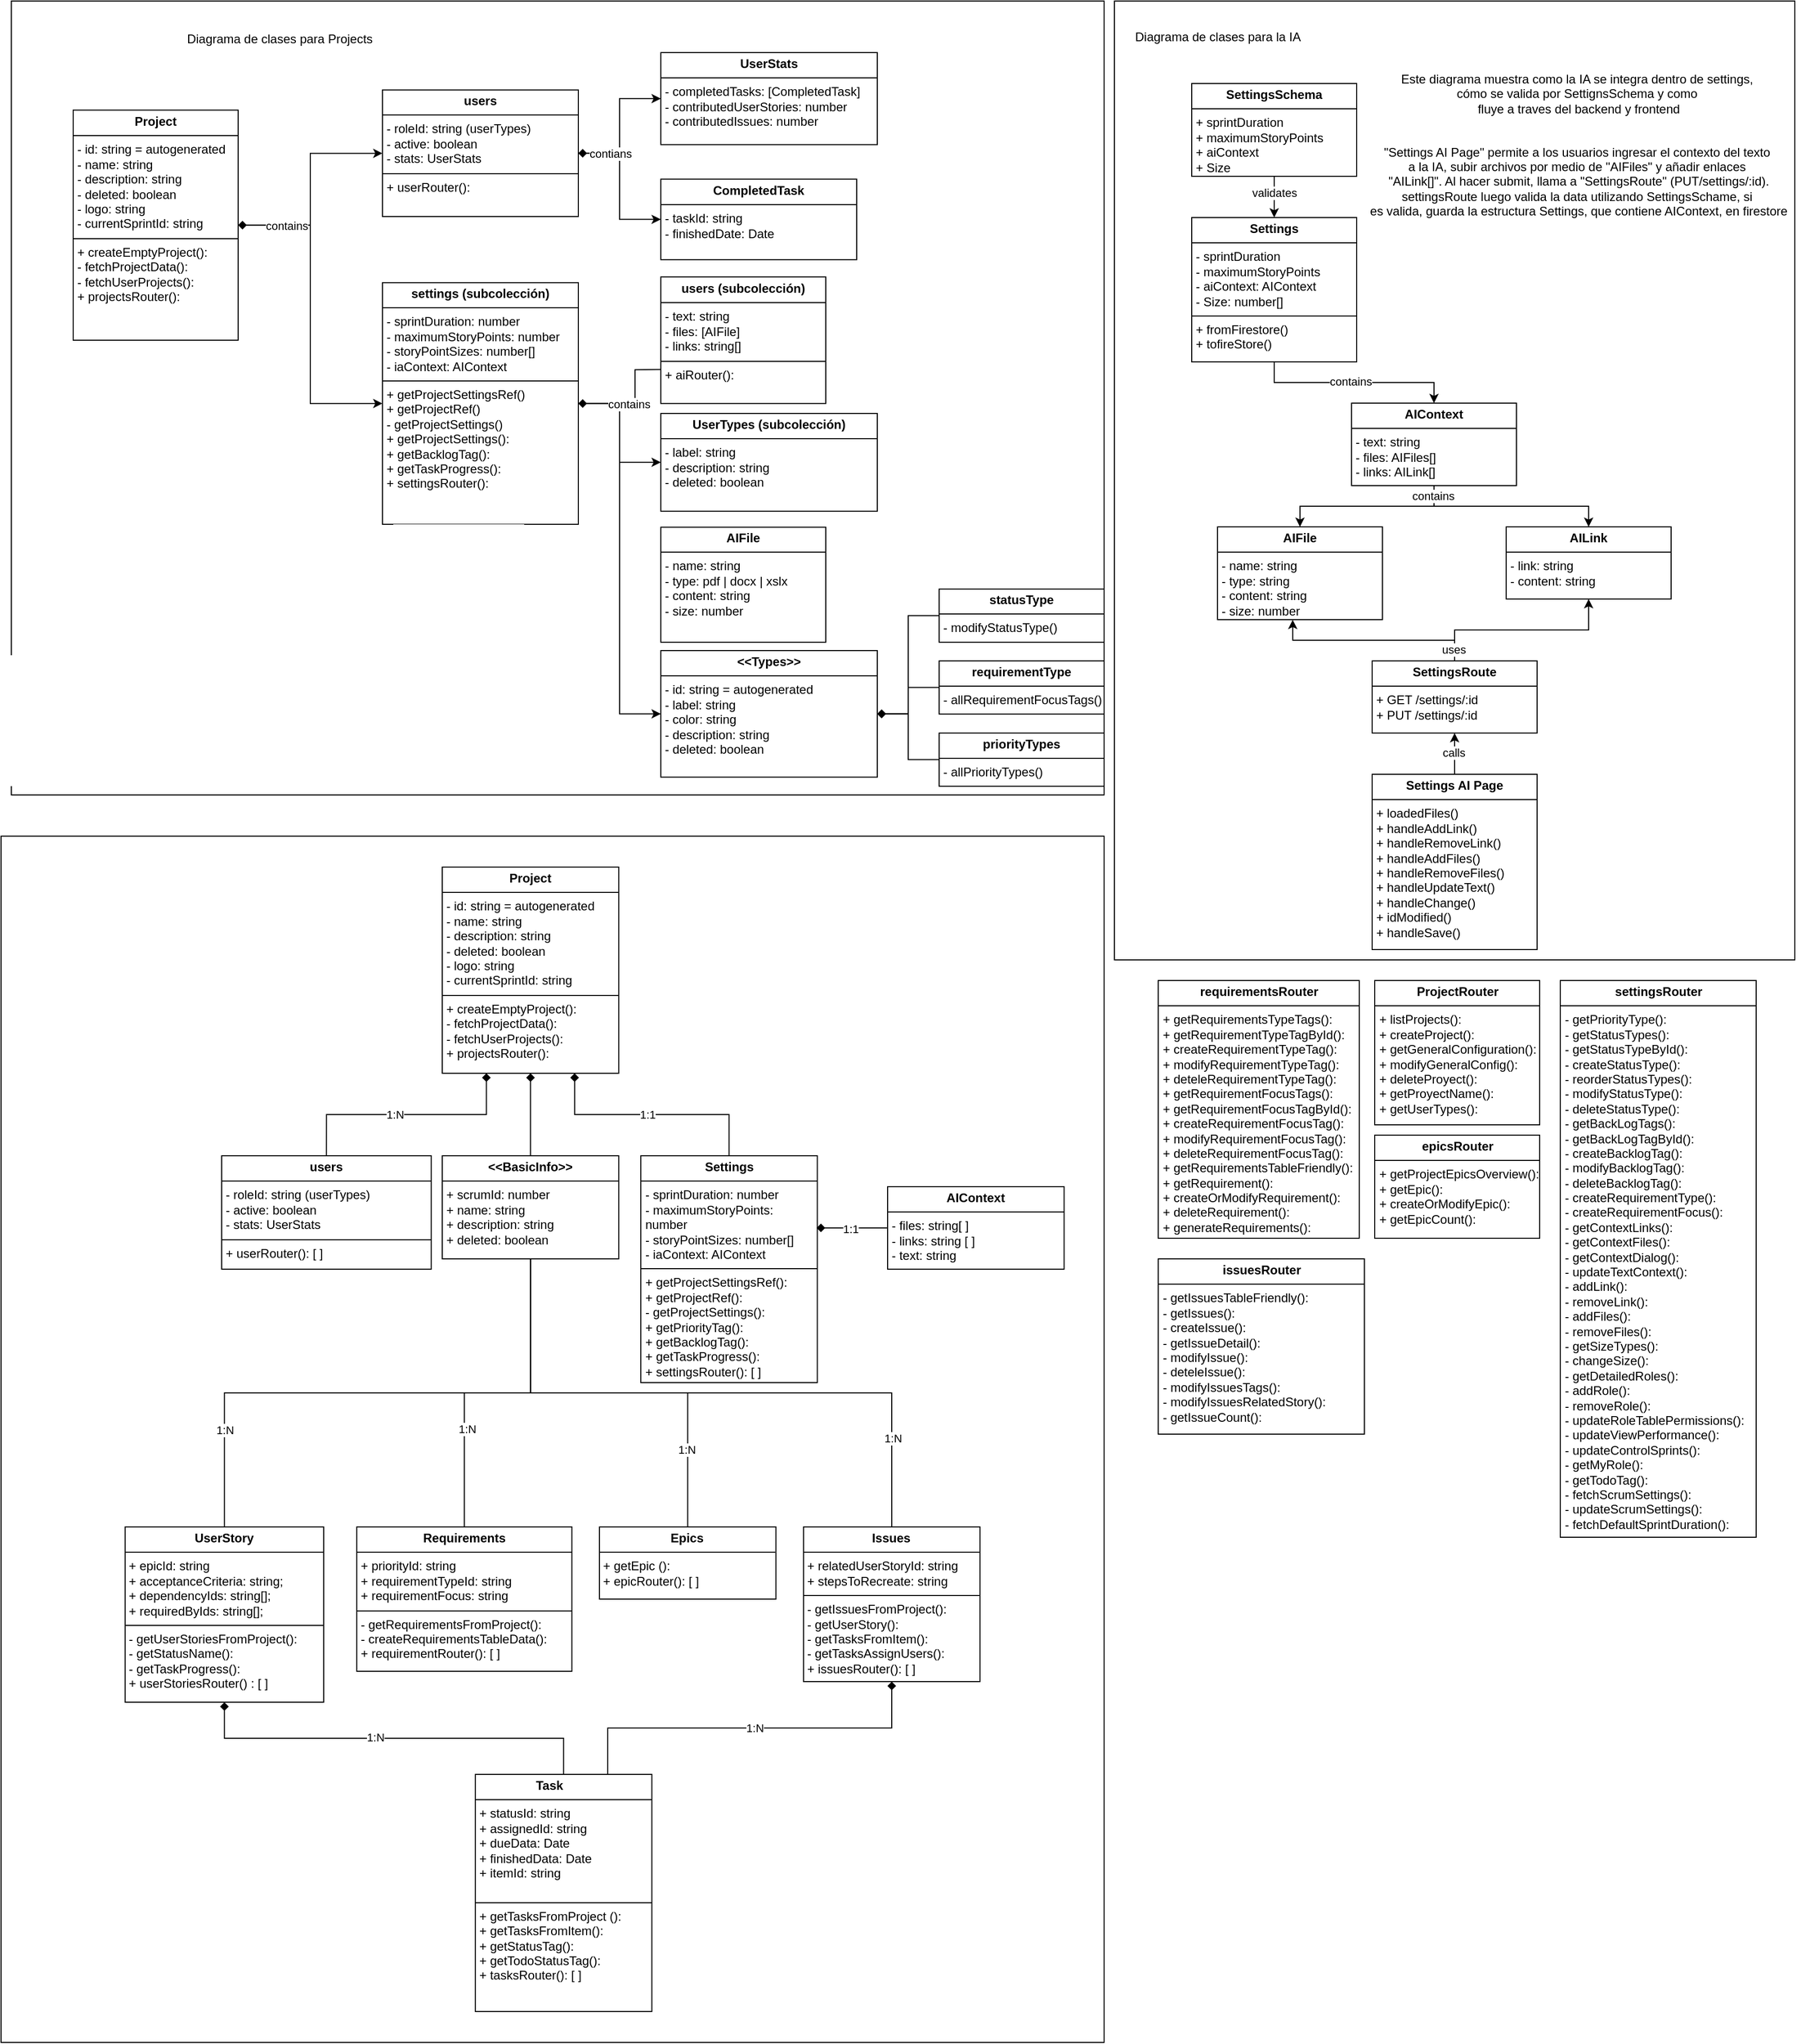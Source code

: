 <mxfile version="26.2.14">
  <diagram name="Page-1" id="Xe3lrrHLXe1b8iIbgGw8">
    <mxGraphModel dx="1842" dy="579" grid="1" gridSize="10" guides="1" tooltips="1" connect="1" arrows="1" fold="1" page="1" pageScale="1" pageWidth="850" pageHeight="1100" math="0" shadow="0">
      <root>
        <mxCell id="0" />
        <mxCell id="1" parent="0" />
        <mxCell id="uOz187T3SI_Fnh960fZi-27" value="" style="group" parent="1" vertex="1" connectable="0">
          <mxGeometry x="1010" y="10" width="665" height="930" as="geometry" />
        </mxCell>
        <mxCell id="uOz187T3SI_Fnh960fZi-2" value="" style="rounded=0;whiteSpace=wrap;html=1;" parent="uOz187T3SI_Fnh960fZi-27" vertex="1">
          <mxGeometry width="660" height="930" as="geometry" />
        </mxCell>
        <mxCell id="uOz187T3SI_Fnh960fZi-14" style="edgeStyle=orthogonalEdgeStyle;rounded=0;orthogonalLoop=1;jettySize=auto;html=1;exitX=0.5;exitY=1;exitDx=0;exitDy=0;entryX=0.5;entryY=0;entryDx=0;entryDy=0;" parent="uOz187T3SI_Fnh960fZi-27" source="AaL6rEEHEqPirCB5dJZg-2" target="uOz187T3SI_Fnh960fZi-4" edge="1">
          <mxGeometry relative="1" as="geometry" />
        </mxCell>
        <mxCell id="uOz187T3SI_Fnh960fZi-26" value="validates" style="edgeLabel;html=1;align=center;verticalAlign=middle;resizable=0;points=[];" parent="uOz187T3SI_Fnh960fZi-14" vertex="1" connectable="0">
          <mxGeometry x="-0.223" relative="1" as="geometry">
            <mxPoint as="offset" />
          </mxGeometry>
        </mxCell>
        <mxCell id="AaL6rEEHEqPirCB5dJZg-2" value="&lt;p style=&quot;margin:0px;margin-top:4px;text-align:center;&quot;&gt;&lt;b&gt;SettingsSchema&lt;/b&gt;&lt;/p&gt;&lt;hr size=&quot;1&quot; style=&quot;border-style:solid;&quot;&gt;&lt;p style=&quot;margin:0px;margin-left:4px;&quot;&gt;+ sprintDuration&lt;/p&gt;&lt;p style=&quot;margin:0px;margin-left:4px;&quot;&gt;+ maximumStoryPoints&lt;/p&gt;&lt;p style=&quot;margin:0px;margin-left:4px;&quot;&gt;+ aiContext&lt;/p&gt;&lt;p style=&quot;margin:0px;margin-left:4px;&quot;&gt;+ Size&lt;/p&gt;&lt;p style=&quot;margin:0px;margin-left:4px;&quot;&gt;&lt;br&gt;&lt;/p&gt;" style="verticalAlign=top;align=left;overflow=fill;html=1;whiteSpace=wrap;" parent="uOz187T3SI_Fnh960fZi-27" vertex="1">
          <mxGeometry x="75" y="80" width="160" height="90" as="geometry" />
        </mxCell>
        <mxCell id="uOz187T3SI_Fnh960fZi-15" style="edgeStyle=orthogonalEdgeStyle;rounded=0;orthogonalLoop=1;jettySize=auto;html=1;exitX=0.5;exitY=1;exitDx=0;exitDy=0;entryX=0.5;entryY=0;entryDx=0;entryDy=0;" parent="uOz187T3SI_Fnh960fZi-27" source="uOz187T3SI_Fnh960fZi-4" target="uOz187T3SI_Fnh960fZi-5" edge="1">
          <mxGeometry relative="1" as="geometry" />
        </mxCell>
        <mxCell id="uOz187T3SI_Fnh960fZi-25" value="contains" style="edgeLabel;html=1;align=center;verticalAlign=middle;resizable=0;points=[];" parent="uOz187T3SI_Fnh960fZi-15" vertex="1" connectable="0">
          <mxGeometry x="-0.042" y="1" relative="1" as="geometry">
            <mxPoint as="offset" />
          </mxGeometry>
        </mxCell>
        <mxCell id="uOz187T3SI_Fnh960fZi-4" value="&lt;p style=&quot;margin:0px;margin-top:4px;text-align:center;&quot;&gt;&lt;b&gt;Settings&lt;/b&gt;&lt;/p&gt;&lt;hr size=&quot;1&quot; style=&quot;border-style:solid;&quot;&gt;&lt;p style=&quot;margin:0px;margin-left:4px;&quot;&gt;&lt;span style=&quot;background-color: transparent; color: light-dark(rgb(0, 0, 0), rgb(255, 255, 255));&quot;&gt;- sprintDuration&lt;/span&gt;&lt;/p&gt;&lt;p style=&quot;margin:0px;margin-left:4px;&quot;&gt;&lt;span style=&quot;background-color: transparent; color: light-dark(rgb(0, 0, 0), rgb(255, 255, 255));&quot;&gt;- maximumStoryPoints&lt;/span&gt;&lt;/p&gt;&lt;p style=&quot;margin:0px;margin-left:4px;&quot;&gt;&lt;span style=&quot;background-color: transparent; color: light-dark(rgb(0, 0, 0), rgb(255, 255, 255));&quot;&gt;- aiContext: AIContext&lt;/span&gt;&lt;/p&gt;&lt;p style=&quot;margin:0px;margin-left:4px;&quot;&gt;&lt;span style=&quot;background-color: transparent; color: light-dark(rgb(0, 0, 0), rgb(255, 255, 255));&quot;&gt;- Size: number[]&lt;/span&gt;&lt;/p&gt;&lt;hr size=&quot;1&quot; style=&quot;border-style:solid;&quot;&gt;&lt;p style=&quot;margin:0px;margin-left:4px;&quot;&gt;+ fromFirestore()&lt;/p&gt;&lt;p style=&quot;margin:0px;margin-left:4px;&quot;&gt;+ tofireStore()&lt;/p&gt;" style="verticalAlign=top;align=left;overflow=fill;html=1;whiteSpace=wrap;" parent="uOz187T3SI_Fnh960fZi-27" vertex="1">
          <mxGeometry x="75" y="210" width="160" height="140" as="geometry" />
        </mxCell>
        <mxCell id="uOz187T3SI_Fnh960fZi-16" style="edgeStyle=orthogonalEdgeStyle;rounded=0;orthogonalLoop=1;jettySize=auto;html=1;exitX=0.5;exitY=1;exitDx=0;exitDy=0;entryX=0.5;entryY=0;entryDx=0;entryDy=0;" parent="uOz187T3SI_Fnh960fZi-27" source="uOz187T3SI_Fnh960fZi-5" target="uOz187T3SI_Fnh960fZi-6" edge="1">
          <mxGeometry relative="1" as="geometry" />
        </mxCell>
        <mxCell id="uOz187T3SI_Fnh960fZi-17" style="edgeStyle=orthogonalEdgeStyle;rounded=0;orthogonalLoop=1;jettySize=auto;html=1;exitX=0.5;exitY=1;exitDx=0;exitDy=0;entryX=0.5;entryY=0;entryDx=0;entryDy=0;" parent="uOz187T3SI_Fnh960fZi-27" source="uOz187T3SI_Fnh960fZi-5" target="uOz187T3SI_Fnh960fZi-7" edge="1">
          <mxGeometry relative="1" as="geometry" />
        </mxCell>
        <mxCell id="uOz187T3SI_Fnh960fZi-24" value="contains" style="edgeLabel;html=1;align=center;verticalAlign=middle;resizable=0;points=[];" parent="uOz187T3SI_Fnh960fZi-17" vertex="1" connectable="0">
          <mxGeometry x="-0.894" y="-1" relative="1" as="geometry">
            <mxPoint as="offset" />
          </mxGeometry>
        </mxCell>
        <mxCell id="uOz187T3SI_Fnh960fZi-5" value="&lt;p style=&quot;margin:0px;margin-top:4px;text-align:center;&quot;&gt;&lt;b&gt;AIContext&lt;/b&gt;&lt;/p&gt;&lt;hr size=&quot;1&quot; style=&quot;border-style:solid;&quot;&gt;&lt;p style=&quot;margin:0px;margin-left:4px;&quot;&gt;- text: string&lt;/p&gt;&lt;p style=&quot;margin:0px;margin-left:4px;&quot;&gt;- files: AIFiles[]&lt;/p&gt;&lt;p style=&quot;margin:0px;margin-left:4px;&quot;&gt;- links: AILink[]&lt;/p&gt;" style="verticalAlign=top;align=left;overflow=fill;html=1;whiteSpace=wrap;" parent="uOz187T3SI_Fnh960fZi-27" vertex="1">
          <mxGeometry x="230" y="390" width="160" height="80" as="geometry" />
        </mxCell>
        <mxCell id="uOz187T3SI_Fnh960fZi-6" value="&lt;p style=&quot;margin:0px;margin-top:4px;text-align:center;&quot;&gt;&lt;b&gt;AIFile&lt;/b&gt;&lt;/p&gt;&lt;hr size=&quot;1&quot; style=&quot;border-style:solid;&quot;&gt;&lt;p style=&quot;margin:0px;margin-left:4px;&quot;&gt;- name: string&lt;/p&gt;&lt;p style=&quot;margin:0px;margin-left:4px;&quot;&gt;- type: string&lt;/p&gt;&lt;p style=&quot;margin:0px;margin-left:4px;&quot;&gt;- content: string&lt;/p&gt;&lt;p style=&quot;margin:0px;margin-left:4px;&quot;&gt;- size: number&lt;/p&gt;" style="verticalAlign=top;align=left;overflow=fill;html=1;whiteSpace=wrap;" parent="uOz187T3SI_Fnh960fZi-27" vertex="1">
          <mxGeometry x="100" y="510" width="160" height="90" as="geometry" />
        </mxCell>
        <mxCell id="uOz187T3SI_Fnh960fZi-7" value="&lt;p style=&quot;margin:0px;margin-top:4px;text-align:center;&quot;&gt;&lt;b&gt;AILink&lt;/b&gt;&lt;/p&gt;&lt;hr size=&quot;1&quot; style=&quot;border-style:solid;&quot;&gt;&lt;p style=&quot;margin:0px;margin-left:4px;&quot;&gt;- link: string&lt;br&gt;&lt;/p&gt;&lt;p style=&quot;margin:0px;margin-left:4px;&quot;&gt;- content: string&lt;/p&gt;" style="verticalAlign=top;align=left;overflow=fill;html=1;whiteSpace=wrap;" parent="uOz187T3SI_Fnh960fZi-27" vertex="1">
          <mxGeometry x="380" y="510" width="160" height="70" as="geometry" />
        </mxCell>
        <mxCell id="uOz187T3SI_Fnh960fZi-19" style="edgeStyle=orthogonalEdgeStyle;rounded=0;orthogonalLoop=1;jettySize=auto;html=1;exitX=0.5;exitY=0;exitDx=0;exitDy=0;entryX=0.5;entryY=1;entryDx=0;entryDy=0;" parent="uOz187T3SI_Fnh960fZi-27" source="uOz187T3SI_Fnh960fZi-8" target="uOz187T3SI_Fnh960fZi-7" edge="1">
          <mxGeometry relative="1" as="geometry" />
        </mxCell>
        <mxCell id="uOz187T3SI_Fnh960fZi-8" value="&lt;p style=&quot;margin:0px;margin-top:4px;text-align:center;&quot;&gt;&lt;b&gt;SettingsRoute&lt;/b&gt;&lt;/p&gt;&lt;hr size=&quot;1&quot; style=&quot;border-style:solid;&quot;&gt;&lt;p style=&quot;margin:0px;margin-left:4px;&quot;&gt;+ GET /settings/:id&lt;/p&gt;&lt;p style=&quot;margin:0px;margin-left:4px;&quot;&gt;+ PUT /settings/:id&lt;/p&gt;" style="verticalAlign=top;align=left;overflow=fill;html=1;whiteSpace=wrap;" parent="uOz187T3SI_Fnh960fZi-27" vertex="1">
          <mxGeometry x="250" y="640" width="160" height="70" as="geometry" />
        </mxCell>
        <mxCell id="uOz187T3SI_Fnh960fZi-20" style="edgeStyle=orthogonalEdgeStyle;rounded=0;orthogonalLoop=1;jettySize=auto;html=1;exitX=0.5;exitY=0;exitDx=0;exitDy=0;entryX=0.5;entryY=1;entryDx=0;entryDy=0;" parent="uOz187T3SI_Fnh960fZi-27" source="uOz187T3SI_Fnh960fZi-10" target="uOz187T3SI_Fnh960fZi-8" edge="1">
          <mxGeometry relative="1" as="geometry" />
        </mxCell>
        <mxCell id="uOz187T3SI_Fnh960fZi-22" value="calls" style="edgeLabel;html=1;align=center;verticalAlign=middle;resizable=0;points=[];" parent="uOz187T3SI_Fnh960fZi-20" vertex="1" connectable="0">
          <mxGeometry x="0.041" y="1" relative="1" as="geometry">
            <mxPoint as="offset" />
          </mxGeometry>
        </mxCell>
        <mxCell id="uOz187T3SI_Fnh960fZi-10" value="&lt;p style=&quot;margin:0px;margin-top:4px;text-align:center;&quot;&gt;&lt;b&gt;Settings AI Page&lt;/b&gt;&lt;/p&gt;&lt;hr size=&quot;1&quot; style=&quot;border-style:solid;&quot;&gt;&lt;p style=&quot;margin:0px;margin-left:4px;&quot;&gt;+ loadedFiles()&lt;/p&gt;&lt;p style=&quot;margin:0px;margin-left:4px;&quot;&gt;+ handleAddLink()&lt;/p&gt;&lt;p style=&quot;margin:0px;margin-left:4px;&quot;&gt;+ handleRemoveLink()&lt;/p&gt;&lt;p style=&quot;margin:0px;margin-left:4px;&quot;&gt;+ handleAddFiles()&lt;/p&gt;&lt;p style=&quot;margin:0px;margin-left:4px;&quot;&gt;+ handleRemoveFiles()&lt;/p&gt;&lt;p style=&quot;margin:0px;margin-left:4px;&quot;&gt;+ handleUpdateText()&lt;/p&gt;&lt;p style=&quot;margin:0px;margin-left:4px;&quot;&gt;+ handleChange()&lt;/p&gt;&lt;p style=&quot;margin:0px;margin-left:4px;&quot;&gt;+ idModified()&lt;/p&gt;&lt;p style=&quot;margin:0px;margin-left:4px;&quot;&gt;+ handleSave()&lt;/p&gt;" style="verticalAlign=top;align=left;overflow=fill;html=1;whiteSpace=wrap;" parent="uOz187T3SI_Fnh960fZi-27" vertex="1">
          <mxGeometry x="250" y="750" width="160" height="170" as="geometry" />
        </mxCell>
        <mxCell id="uOz187T3SI_Fnh960fZi-12" value="Este diagrama muestra como la IA se integra dentro de settings,&amp;nbsp;&lt;div&gt;cómo se valida por SettignsSchema y como&amp;nbsp;&lt;/div&gt;&lt;div&gt;fluye a traves del backend y frontend&lt;/div&gt;" style="text;html=1;align=center;verticalAlign=middle;resizable=0;points=[];autosize=1;strokeColor=none;fillColor=none;" parent="uOz187T3SI_Fnh960fZi-27" vertex="1">
          <mxGeometry x="265" y="60" width="370" height="60" as="geometry" />
        </mxCell>
        <mxCell id="uOz187T3SI_Fnh960fZi-13" value="&quot;Settings AI Page&quot; permite a los usuarios ingresar el contexto del texto&amp;nbsp;&lt;div&gt;a la IA, subir archivos por medio de &quot;AIFiles&quot; y añadir enlaces&amp;nbsp;&lt;/div&gt;&lt;div&gt;&quot;AILink[]&quot;. Al hacer submit, llama a &quot;SettingsRoute&quot; (PUT/settings/:id).&lt;/div&gt;&lt;div&gt;settingsRoute luego valida la data utilizando SettingsSchame, si&amp;nbsp;&lt;/div&gt;&lt;div&gt;es valida, guarda la estructura Settings, que contiene AIContext, en firestore&lt;/div&gt;" style="text;html=1;align=center;verticalAlign=middle;resizable=0;points=[];autosize=1;strokeColor=none;fillColor=none;" parent="uOz187T3SI_Fnh960fZi-27" vertex="1">
          <mxGeometry x="235" y="130" width="430" height="90" as="geometry" />
        </mxCell>
        <mxCell id="uOz187T3SI_Fnh960fZi-18" style="edgeStyle=orthogonalEdgeStyle;rounded=0;orthogonalLoop=1;jettySize=auto;html=1;exitX=0.5;exitY=0;exitDx=0;exitDy=0;entryX=0.456;entryY=1.002;entryDx=0;entryDy=0;entryPerimeter=0;" parent="uOz187T3SI_Fnh960fZi-27" source="uOz187T3SI_Fnh960fZi-8" target="uOz187T3SI_Fnh960fZi-6" edge="1">
          <mxGeometry relative="1" as="geometry" />
        </mxCell>
        <mxCell id="uOz187T3SI_Fnh960fZi-23" value="uses" style="edgeLabel;html=1;align=center;verticalAlign=middle;resizable=0;points=[];" parent="uOz187T3SI_Fnh960fZi-18" vertex="1" connectable="0">
          <mxGeometry x="-0.89" y="1" relative="1" as="geometry">
            <mxPoint as="offset" />
          </mxGeometry>
        </mxCell>
        <mxCell id="uOz187T3SI_Fnh960fZi-28" value="Diagrama de clases para la IA" style="text;html=1;align=center;verticalAlign=middle;resizable=0;points=[];autosize=1;strokeColor=none;fillColor=none;" parent="uOz187T3SI_Fnh960fZi-27" vertex="1">
          <mxGeometry x="10" y="20" width="180" height="30" as="geometry" />
        </mxCell>
        <mxCell id="uOz187T3SI_Fnh960fZi-114" value="" style="group" parent="1" vertex="1" connectable="0">
          <mxGeometry x="-70" y="820" width="1070" height="1170" as="geometry" />
        </mxCell>
        <mxCell id="uOz187T3SI_Fnh960fZi-72" value="" style="rounded=0;whiteSpace=wrap;html=1;" parent="uOz187T3SI_Fnh960fZi-114" vertex="1">
          <mxGeometry width="1070" height="1170" as="geometry" />
        </mxCell>
        <mxCell id="jjTzhCT6QLy_JKz4Qey9-20" value="&lt;p style=&quot;margin:0px;margin-top:4px;text-align:center;&quot;&gt;&lt;b&gt;Requirements&lt;/b&gt;&lt;/p&gt;&lt;hr size=&quot;1&quot; style=&quot;border-style:solid;&quot;&gt;&lt;p style=&quot;margin:0px;margin-left:4px;&quot;&gt;&lt;span style=&quot;background-color: transparent; color: light-dark(rgb(0, 0, 0), rgb(255, 255, 255));&quot;&gt;+ priorityId: string&lt;/span&gt;&lt;/p&gt;&lt;p style=&quot;margin:0px;margin-left:4px;&quot;&gt;+ requirementTypeId: string&lt;/p&gt;&lt;p style=&quot;margin:0px;margin-left:4px;&quot;&gt;+ requirementFocus: string&lt;/p&gt;&lt;hr size=&quot;1&quot; style=&quot;border-style:solid;&quot;&gt;&lt;p style=&quot;margin:0px;margin-left:4px;&quot;&gt;- getRequirementsFromProject():&lt;/p&gt;&lt;p style=&quot;margin:0px;margin-left:4px;&quot;&gt;- createRequirementsTableData():&lt;span style=&quot;background-color: transparent; color: light-dark(rgb(0, 0, 0), rgb(255, 255, 255));&quot;&gt;&amp;nbsp;&lt;/span&gt;&lt;/p&gt;&lt;p style=&quot;margin:0px;margin-left:4px;&quot;&gt;&lt;span style=&quot;background-color: transparent; color: light-dark(rgb(0, 0, 0), rgb(255, 255, 255));&quot;&gt;+ requirementRouter(): [ ]&lt;/span&gt;&lt;/p&gt;" style="verticalAlign=top;align=left;overflow=fill;html=1;whiteSpace=wrap;" parent="uOz187T3SI_Fnh960fZi-114" vertex="1">
          <mxGeometry x="345.075" y="670" width="208.65" height="140" as="geometry" />
        </mxCell>
        <mxCell id="uOz187T3SI_Fnh960fZi-112" style="edgeStyle=orthogonalEdgeStyle;rounded=0;orthogonalLoop=1;jettySize=auto;html=1;exitX=0.5;exitY=1;exitDx=0;exitDy=0;entryX=0.5;entryY=0;entryDx=0;entryDy=0;endArrow=none;startFill=1;startArrow=diamond;" parent="uOz187T3SI_Fnh960fZi-114" source="jjTzhCT6QLy_JKz4Qey9-23" target="uOz187T3SI_Fnh960fZi-105" edge="1">
          <mxGeometry relative="1" as="geometry" />
        </mxCell>
        <mxCell id="uOz187T3SI_Fnh960fZi-113" value="1:N" style="edgeLabel;html=1;align=center;verticalAlign=middle;resizable=0;points=[];" parent="uOz187T3SI_Fnh960fZi-112" vertex="1" connectable="0">
          <mxGeometry x="-0.089" y="1" relative="1" as="geometry">
            <mxPoint as="offset" />
          </mxGeometry>
        </mxCell>
        <mxCell id="jjTzhCT6QLy_JKz4Qey9-23" value="&lt;p style=&quot;margin:0px;margin-top:4px;text-align:center;&quot;&gt;&lt;b&gt;UserStory&lt;/b&gt;&lt;/p&gt;&lt;hr size=&quot;1&quot; style=&quot;border-style:solid;&quot;&gt;&lt;p style=&quot;margin:0px;margin-left:4px;&quot;&gt;&lt;span style=&quot;background-color: transparent; color: light-dark(rgb(0, 0, 0), rgb(255, 255, 255));&quot;&gt;+ epicId: string&lt;/span&gt;&lt;/p&gt;&lt;p style=&quot;margin:0px;margin-left:4px;&quot;&gt;+&amp;nbsp;&lt;span style=&quot;background-color: transparent;&quot;&gt;acceptanceCriteria: string;&amp;nbsp;&lt;/span&gt;&lt;/p&gt;&lt;p style=&quot;margin:0px;margin-left:4px;&quot;&gt;+ dependencyIds: string[];&lt;/p&gt;&lt;p style=&quot;margin:0px;margin-left:4px;&quot;&gt;&lt;span style=&quot;background-color: transparent; color: light-dark(rgb(0, 0, 0), rgb(255, 255, 255));&quot;&gt;+ requiredByIds: string[];&lt;/span&gt;&lt;/p&gt;&lt;hr size=&quot;1&quot; style=&quot;border-style:solid;&quot;&gt;&lt;p style=&quot;margin:0px;margin-left:4px;&quot;&gt;- getUserStoriesFromProject():&lt;/p&gt;&lt;p style=&quot;margin:0px;margin-left:4px;&quot;&gt;- getStatusName():&lt;/p&gt;&lt;p style=&quot;margin:0px;margin-left:4px;&quot;&gt;- getTaskProgress():&lt;/p&gt;&lt;p style=&quot;margin:0px;margin-left:4px;&quot;&gt;+ userStoriesRouter() : [ ]&lt;/p&gt;" style="verticalAlign=top;align=left;overflow=fill;html=1;whiteSpace=wrap;" parent="uOz187T3SI_Fnh960fZi-114" vertex="1">
          <mxGeometry x="120.375" y="670" width="192.6" height="170" as="geometry" />
        </mxCell>
        <mxCell id="uOz187T3SI_Fnh960fZi-82" style="edgeStyle=orthogonalEdgeStyle;rounded=0;orthogonalLoop=1;jettySize=auto;html=1;exitX=0.5;exitY=1;exitDx=0;exitDy=0;endArrow=none;startFill=0;" parent="uOz187T3SI_Fnh960fZi-114" source="AaL6rEEHEqPirCB5dJZg-1" target="jjTzhCT6QLy_JKz4Qey9-23" edge="1">
          <mxGeometry relative="1" as="geometry">
            <mxPoint x="326.35" y="670" as="targetPoint" />
          </mxGeometry>
        </mxCell>
        <mxCell id="uOz187T3SI_Fnh960fZi-98" value="1:N" style="edgeLabel;html=1;align=center;verticalAlign=middle;resizable=0;points=[];" parent="uOz187T3SI_Fnh960fZi-82" vertex="1" connectable="0">
          <mxGeometry x="0.601" relative="1" as="geometry">
            <mxPoint y="17" as="offset" />
          </mxGeometry>
        </mxCell>
        <mxCell id="uOz187T3SI_Fnh960fZi-83" style="edgeStyle=orthogonalEdgeStyle;rounded=0;orthogonalLoop=1;jettySize=auto;html=1;exitX=0.5;exitY=1;exitDx=0;exitDy=0;endArrow=none;startFill=0;" parent="uOz187T3SI_Fnh960fZi-114" source="AaL6rEEHEqPirCB5dJZg-1" target="uOz187T3SI_Fnh960fZi-75" edge="1">
          <mxGeometry relative="1" as="geometry" />
        </mxCell>
        <mxCell id="uOz187T3SI_Fnh960fZi-100" value="1:N" style="edgeLabel;html=1;align=center;verticalAlign=middle;resizable=0;points=[];" parent="uOz187T3SI_Fnh960fZi-83" vertex="1" connectable="0">
          <mxGeometry x="0.633" y="-1" relative="1" as="geometry">
            <mxPoint as="offset" />
          </mxGeometry>
        </mxCell>
        <mxCell id="uOz187T3SI_Fnh960fZi-84" style="edgeStyle=orthogonalEdgeStyle;rounded=0;orthogonalLoop=1;jettySize=auto;html=1;exitX=0.5;exitY=1;exitDx=0;exitDy=0;entryX=0.5;entryY=0;entryDx=0;entryDy=0;endArrow=none;startFill=0;" parent="uOz187T3SI_Fnh960fZi-114" source="AaL6rEEHEqPirCB5dJZg-1" target="uOz187T3SI_Fnh960fZi-74" edge="1">
          <mxGeometry relative="1" as="geometry" />
        </mxCell>
        <mxCell id="uOz187T3SI_Fnh960fZi-107" value="1:N" style="edgeLabel;html=1;align=center;verticalAlign=middle;resizable=0;points=[];" parent="uOz187T3SI_Fnh960fZi-84" vertex="1" connectable="0">
          <mxGeometry x="0.718" y="1" relative="1" as="geometry">
            <mxPoint as="offset" />
          </mxGeometry>
        </mxCell>
        <mxCell id="uOz187T3SI_Fnh960fZi-92" style="edgeStyle=orthogonalEdgeStyle;rounded=0;orthogonalLoop=1;jettySize=auto;html=1;exitX=0.5;exitY=1;exitDx=0;exitDy=0;entryX=0.5;entryY=0;entryDx=0;entryDy=0;endArrow=none;startFill=0;" parent="uOz187T3SI_Fnh960fZi-114" source="AaL6rEEHEqPirCB5dJZg-1" target="jjTzhCT6QLy_JKz4Qey9-20" edge="1">
          <mxGeometry relative="1" as="geometry" />
        </mxCell>
        <mxCell id="uOz187T3SI_Fnh960fZi-99" value="1:N" style="edgeLabel;html=1;align=center;verticalAlign=middle;resizable=0;points=[];" parent="uOz187T3SI_Fnh960fZi-92" vertex="1" connectable="0">
          <mxGeometry x="0.41" y="2" relative="1" as="geometry">
            <mxPoint as="offset" />
          </mxGeometry>
        </mxCell>
        <mxCell id="AaL6rEEHEqPirCB5dJZg-1" value="&lt;p style=&quot;margin:0px;margin-top:4px;text-align:center;&quot;&gt;&lt;b&gt;&amp;lt;&amp;lt;BasicInfo&amp;gt;&amp;gt;&lt;/b&gt;&lt;/p&gt;&lt;hr size=&quot;1&quot; style=&quot;border-style:solid;&quot;&gt;&lt;p style=&quot;margin:0px;margin-left:4px;&quot;&gt;+ scrumId: number&lt;/p&gt;&lt;p style=&quot;margin:0px;margin-left:4px;&quot;&gt;+ name: string&lt;/p&gt;&lt;p style=&quot;margin:0px;margin-left:4px;&quot;&gt;+ description: string&lt;/p&gt;&lt;p style=&quot;margin:0px;margin-left:4px;&quot;&gt;+ deleted: boolean&lt;/p&gt;" style="verticalAlign=top;align=left;overflow=fill;html=1;whiteSpace=wrap;" parent="uOz187T3SI_Fnh960fZi-114" vertex="1">
          <mxGeometry x="428" y="310" width="171.2" height="100" as="geometry" />
        </mxCell>
        <mxCell id="AaL6rEEHEqPirCB5dJZg-16" value="&lt;p style=&quot;margin:0px;margin-top:4px;text-align:center;&quot;&gt;&lt;b&gt;Settings&lt;/b&gt;&lt;/p&gt;&lt;hr size=&quot;1&quot; style=&quot;border-style:solid;&quot;&gt;&lt;p style=&quot;margin: 0px 0px 0px 4px;&quot;&gt;&lt;span style=&quot;background-color: transparent; color: light-dark(rgb(0, 0, 0), rgb(255, 255, 255));&quot;&gt;- sprintDuration: number&lt;/span&gt;&lt;/p&gt;&lt;p style=&quot;margin: 0px 0px 0px 4px;&quot;&gt;&lt;span style=&quot;background-color: transparent; color: light-dark(rgb(0, 0, 0), rgb(255, 255, 255));&quot;&gt;- maximumStoryPoints: number&lt;/span&gt;&lt;/p&gt;&lt;p style=&quot;margin: 0px 0px 0px 4px;&quot;&gt;&lt;span style=&quot;background-color: transparent; color: light-dark(rgb(0, 0, 0), rgb(255, 255, 255));&quot;&gt;- storyPointSizes: number[]&lt;/span&gt;&lt;/p&gt;&lt;p style=&quot;margin: 0px 0px 0px 4px;&quot;&gt;&lt;span style=&quot;background-color: transparent; color: light-dark(rgb(0, 0, 0), rgb(255, 255, 255));&quot;&gt;- iaContext: AIContext&lt;/span&gt;&lt;/p&gt;&lt;hr size=&quot;1&quot; style=&quot;border-style:solid;&quot;&gt;&lt;p style=&quot;margin:0px;margin-left:4px;&quot;&gt;+ getProjectSettingsRef():&lt;/p&gt;&lt;p style=&quot;margin:0px;margin-left:4px;&quot;&gt;+ getProjectRef():&lt;/p&gt;&lt;p style=&quot;margin:0px;margin-left:4px;&quot;&gt;- getProjectSettings():&lt;/p&gt;&lt;p style=&quot;margin:0px;margin-left:4px;&quot;&gt;+ getPriorityTag():&lt;/p&gt;&lt;p style=&quot;margin:0px;margin-left:4px;&quot;&gt;+ getBacklogTag():&lt;/p&gt;&lt;p style=&quot;margin:0px;margin-left:4px;&quot;&gt;+ getTaskProgress():&lt;/p&gt;&lt;p style=&quot;margin:0px;margin-left:4px;&quot;&gt;+ settingsRouter(): [ ]&lt;/p&gt;" style="verticalAlign=top;align=left;overflow=fill;html=1;whiteSpace=wrap;" parent="uOz187T3SI_Fnh960fZi-114" vertex="1">
          <mxGeometry x="620.6" y="310" width="171.2" height="220" as="geometry" />
        </mxCell>
        <mxCell id="uOz187T3SI_Fnh960fZi-78" style="edgeStyle=orthogonalEdgeStyle;rounded=0;orthogonalLoop=1;jettySize=auto;html=1;exitX=0.75;exitY=1;exitDx=0;exitDy=0;entryX=0.5;entryY=0;entryDx=0;entryDy=0;endArrow=none;startFill=1;startArrow=diamond;" parent="uOz187T3SI_Fnh960fZi-114" source="uOz187T3SI_Fnh960fZi-73" target="AaL6rEEHEqPirCB5dJZg-16" edge="1">
          <mxGeometry relative="1" as="geometry" />
        </mxCell>
        <mxCell id="uOz187T3SI_Fnh960fZi-96" value="1:1" style="edgeLabel;html=1;align=center;verticalAlign=middle;resizable=0;points=[];" parent="uOz187T3SI_Fnh960fZi-78" vertex="1" connectable="0">
          <mxGeometry x="-0.039" relative="1" as="geometry">
            <mxPoint as="offset" />
          </mxGeometry>
        </mxCell>
        <mxCell id="uOz187T3SI_Fnh960fZi-79" style="edgeStyle=orthogonalEdgeStyle;rounded=0;orthogonalLoop=1;jettySize=auto;html=1;exitX=0.25;exitY=1;exitDx=0;exitDy=0;entryX=0.5;entryY=0;entryDx=0;entryDy=0;endArrow=none;startFill=1;startArrow=diamond;" parent="uOz187T3SI_Fnh960fZi-114" source="uOz187T3SI_Fnh960fZi-73" target="uOz187T3SI_Fnh960fZi-76" edge="1">
          <mxGeometry relative="1" as="geometry" />
        </mxCell>
        <mxCell id="uOz187T3SI_Fnh960fZi-94" value="1:N" style="edgeLabel;html=1;align=center;verticalAlign=middle;resizable=0;points=[];" parent="uOz187T3SI_Fnh960fZi-79" vertex="1" connectable="0">
          <mxGeometry x="0.099" relative="1" as="geometry">
            <mxPoint as="offset" />
          </mxGeometry>
        </mxCell>
        <mxCell id="uOz187T3SI_Fnh960fZi-80" style="edgeStyle=orthogonalEdgeStyle;rounded=0;orthogonalLoop=1;jettySize=auto;html=1;exitX=0.5;exitY=1;exitDx=0;exitDy=0;entryX=0.5;entryY=0;entryDx=0;entryDy=0;endArrow=none;startFill=1;startArrow=diamond;" parent="uOz187T3SI_Fnh960fZi-114" source="uOz187T3SI_Fnh960fZi-73" target="AaL6rEEHEqPirCB5dJZg-1" edge="1">
          <mxGeometry relative="1" as="geometry" />
        </mxCell>
        <mxCell id="uOz187T3SI_Fnh960fZi-73" value="&lt;p style=&quot;margin:0px;margin-top:4px;text-align:center;&quot;&gt;&lt;b&gt;Project&lt;/b&gt;&lt;/p&gt;&lt;hr size=&quot;1&quot; style=&quot;border-style:solid;&quot;&gt;&lt;p style=&quot;margin:0px;margin-left:4px;&quot;&gt;- id: string = autogenerated&lt;/p&gt;&lt;p style=&quot;margin:0px;margin-left:4px;&quot;&gt;- name: string&lt;/p&gt;&lt;p style=&quot;margin:0px;margin-left:4px;&quot;&gt;&lt;span style=&quot;background-color: transparent; color: light-dark(rgb(0, 0, 0), rgb(255, 255, 255));&quot;&gt;- description: string&lt;/span&gt;&lt;/p&gt;&lt;p style=&quot;margin:0px;margin-left:4px;&quot;&gt;- deleted: boolean&lt;/p&gt;&lt;p style=&quot;margin:0px;margin-left:4px;&quot;&gt;- logo: string&lt;/p&gt;&lt;p style=&quot;margin:0px;margin-left:4px;&quot;&gt;- currentSprintId: string&lt;/p&gt;&lt;hr size=&quot;1&quot; style=&quot;border-style:solid;&quot;&gt;&lt;p style=&quot;margin:0px;margin-left:4px;&quot;&gt;+ createEmptyProject():&lt;/p&gt;&lt;p style=&quot;margin:0px;margin-left:4px;&quot;&gt;- fetchProjectData():&lt;/p&gt;&lt;p style=&quot;margin:0px;margin-left:4px;&quot;&gt;- fetchUserProjects():&lt;/p&gt;&lt;p style=&quot;margin:0px;margin-left:4px;&quot;&gt;+ projectsRouter():&lt;/p&gt;" style="verticalAlign=top;align=left;overflow=fill;html=1;whiteSpace=wrap;" parent="uOz187T3SI_Fnh960fZi-114" vertex="1">
          <mxGeometry x="428" y="30" width="171.2" height="200" as="geometry" />
        </mxCell>
        <mxCell id="uOz187T3SI_Fnh960fZi-110" style="edgeStyle=orthogonalEdgeStyle;rounded=0;orthogonalLoop=1;jettySize=auto;html=1;exitX=0.5;exitY=1;exitDx=0;exitDy=0;entryX=0.75;entryY=0;entryDx=0;entryDy=0;startArrow=diamond;startFill=1;endArrow=none;" parent="uOz187T3SI_Fnh960fZi-114" source="uOz187T3SI_Fnh960fZi-74" target="uOz187T3SI_Fnh960fZi-105" edge="1">
          <mxGeometry relative="1" as="geometry" />
        </mxCell>
        <mxCell id="uOz187T3SI_Fnh960fZi-111" value="1:N" style="edgeLabel;html=1;align=center;verticalAlign=middle;resizable=0;points=[];" parent="uOz187T3SI_Fnh960fZi-110" vertex="1" connectable="0">
          <mxGeometry x="-0.025" relative="1" as="geometry">
            <mxPoint as="offset" />
          </mxGeometry>
        </mxCell>
        <mxCell id="uOz187T3SI_Fnh960fZi-74" value="&lt;p style=&quot;margin:0px;margin-top:4px;text-align:center;&quot;&gt;&lt;b&gt;Issues&lt;/b&gt;&lt;/p&gt;&lt;hr size=&quot;1&quot; style=&quot;border-style:solid;&quot;&gt;&lt;p style=&quot;margin:0px;margin-left:4px;&quot;&gt;&lt;span style=&quot;background-color: transparent; color: light-dark(rgb(0, 0, 0), rgb(255, 255, 255));&quot;&gt;+ relatedUserStoryId: string&lt;/span&gt;&lt;/p&gt;&lt;p style=&quot;margin:0px;margin-left:4px;&quot;&gt;+ stepsToRecreate: string&lt;/p&gt;&lt;hr size=&quot;1&quot; style=&quot;border-style:solid;&quot;&gt;&lt;p style=&quot;margin:0px;margin-left:4px;&quot;&gt;- getIssuesFromProject():&lt;/p&gt;&lt;p style=&quot;margin:0px;margin-left:4px;&quot;&gt;- getUserStory():&lt;/p&gt;&lt;p style=&quot;margin:0px;margin-left:4px;&quot;&gt;- getTasksFromItem():&lt;/p&gt;&lt;p style=&quot;margin:0px;margin-left:4px;&quot;&gt;- getTasksAssignUsers():&lt;/p&gt;&lt;p style=&quot;margin:0px;margin-left:4px;&quot;&gt;+ issuesRouter(): [ ]&lt;/p&gt;" style="verticalAlign=top;align=left;overflow=fill;html=1;whiteSpace=wrap;" parent="uOz187T3SI_Fnh960fZi-114" vertex="1">
          <mxGeometry x="778.425" y="670" width="171.2" height="150" as="geometry" />
        </mxCell>
        <mxCell id="uOz187T3SI_Fnh960fZi-75" value="&lt;p style=&quot;margin:0px;margin-top:4px;text-align:center;&quot;&gt;&lt;b&gt;Epics&lt;/b&gt;&lt;/p&gt;&lt;hr size=&quot;1&quot; style=&quot;border-style:solid;&quot;&gt;&lt;p style=&quot;margin:0px;margin-left:4px;&quot;&gt;+ getEpic ():&lt;/p&gt;&lt;p style=&quot;margin:0px;margin-left:4px;&quot;&gt;+ epicRouter(): [ ]&lt;/p&gt;" style="verticalAlign=top;align=left;overflow=fill;html=1;whiteSpace=wrap;" parent="uOz187T3SI_Fnh960fZi-114" vertex="1">
          <mxGeometry x="580.475" y="670" width="171.2" height="70" as="geometry" />
        </mxCell>
        <mxCell id="uOz187T3SI_Fnh960fZi-76" value="&lt;p style=&quot;margin:0px;margin-top:4px;text-align:center;&quot;&gt;&lt;b&gt;users&lt;/b&gt;&lt;/p&gt;&lt;hr size=&quot;1&quot; style=&quot;border-style:solid;&quot;&gt;&lt;p style=&quot;margin:0px;margin-left:4px;&quot;&gt;&lt;span style=&quot;background-color: transparent; color: light-dark(rgb(0, 0, 0), rgb(255, 255, 255));&quot;&gt;- roleId: string (userTypes)&lt;br&gt;&lt;/span&gt;&lt;/p&gt;&lt;p style=&quot;margin:0px;margin-left:4px;&quot;&gt;&lt;span style=&quot;background-color: transparent; color: light-dark(rgb(0, 0, 0), rgb(255, 255, 255));&quot;&gt;- active: boolean&lt;/span&gt;&lt;/p&gt;&lt;p style=&quot;margin:0px;margin-left:4px;&quot;&gt;&lt;span style=&quot;background-color: transparent; color: light-dark(rgb(0, 0, 0), rgb(255, 255, 255));&quot;&gt;- stats: UserStats&lt;/span&gt;&lt;/p&gt;&lt;hr size=&quot;1&quot; style=&quot;border-style:solid;&quot;&gt;&lt;p style=&quot;margin:0px;margin-left:4px;&quot;&gt;+ userRouter(): [ ]&lt;/p&gt;" style="verticalAlign=top;align=left;overflow=fill;html=1;whiteSpace=wrap;" parent="uOz187T3SI_Fnh960fZi-114" vertex="1">
          <mxGeometry x="214" y="310" width="203.3" height="110" as="geometry" />
        </mxCell>
        <mxCell id="uOz187T3SI_Fnh960fZi-105" value="&lt;p style=&quot;margin:0px;margin-top:4px;text-align:center;&quot;&gt;&lt;b&gt;Task&lt;span style=&quot;white-space: pre;&quot;&gt;&#x9;&lt;/span&gt;&lt;/b&gt;&lt;/p&gt;&lt;hr size=&quot;1&quot; style=&quot;border-style:solid;&quot;&gt;&lt;p style=&quot;margin:0px;margin-left:4px;&quot;&gt;&lt;span style=&quot;background-color: transparent; color: light-dark(rgb(0, 0, 0), rgb(255, 255, 255));&quot;&gt;+ statusId: string&lt;/span&gt;&lt;/p&gt;&lt;p style=&quot;margin:0px;margin-left:4px;&quot;&gt;+ assignedId: string&lt;/p&gt;&lt;p style=&quot;margin:0px;margin-left:4px;&quot;&gt;+ dueData: Date&lt;/p&gt;&lt;p style=&quot;margin:0px;margin-left:4px;&quot;&gt;+ finishedData: Date&lt;/p&gt;&lt;p style=&quot;margin:0px;margin-left:4px;&quot;&gt;+ itemId: string&lt;/p&gt;&lt;p style=&quot;margin:0px;margin-left:4px;&quot;&gt;&lt;br&gt;&lt;/p&gt;&lt;hr size=&quot;1&quot; style=&quot;border-style:solid;&quot;&gt;&lt;p style=&quot;margin:0px;margin-left:4px;&quot;&gt;+ getTasksFromProject ():&lt;/p&gt;&lt;p style=&quot;margin:0px;margin-left:4px;&quot;&gt;+ getTasksFromItem():&lt;/p&gt;&lt;p style=&quot;margin:0px;margin-left:4px;&quot;&gt;+ getStatusTag():&lt;/p&gt;&lt;p style=&quot;margin:0px;margin-left:4px;&quot;&gt;+ getTodoStatusTag():&lt;/p&gt;&lt;p style=&quot;margin:0px;margin-left:4px;&quot;&gt;+ tasksRouter(): [ ]&lt;/p&gt;" style="verticalAlign=top;align=left;overflow=fill;html=1;whiteSpace=wrap;" parent="uOz187T3SI_Fnh960fZi-114" vertex="1">
          <mxGeometry x="460.1" y="910" width="171.2" height="230" as="geometry" />
        </mxCell>
        <mxCell id="kGAizKITXL3O6D31YQDC-7" value="&lt;p style=&quot;margin:0px;margin-top:4px;text-align:center;&quot;&gt;&lt;b&gt;AIContext&lt;/b&gt;&lt;/p&gt;&lt;hr size=&quot;1&quot; style=&quot;border-style:solid;&quot;&gt;&lt;p style=&quot;margin: 0px 0px 0px 4px;&quot;&gt;&lt;span style=&quot;background-color: transparent; color: light-dark(rgb(0, 0, 0), rgb(255, 255, 255));&quot;&gt;- files: string[ ]&lt;/span&gt;&lt;/p&gt;&lt;p style=&quot;margin: 0px 0px 0px 4px;&quot;&gt;&lt;span style=&quot;background-color: transparent; color: light-dark(rgb(0, 0, 0), rgb(255, 255, 255));&quot;&gt;- links: string [ ]&lt;/span&gt;&lt;/p&gt;&lt;p style=&quot;margin: 0px 0px 0px 4px;&quot;&gt;&lt;span style=&quot;background-color: transparent; color: light-dark(rgb(0, 0, 0), rgb(255, 255, 255));&quot;&gt;- text: string&lt;/span&gt;&lt;/p&gt;&lt;p style=&quot;margin:0px;margin-left:4px;&quot;&gt;&lt;br&gt;&lt;/p&gt;" style="verticalAlign=top;align=left;overflow=fill;html=1;whiteSpace=wrap;" vertex="1" parent="uOz187T3SI_Fnh960fZi-114">
          <mxGeometry x="860" y="340" width="171.2" height="80" as="geometry" />
        </mxCell>
        <mxCell id="kGAizKITXL3O6D31YQDC-8" style="edgeStyle=orthogonalEdgeStyle;rounded=0;orthogonalLoop=1;jettySize=auto;html=1;exitX=0;exitY=0.5;exitDx=0;exitDy=0;entryX=0.996;entryY=0.318;entryDx=0;entryDy=0;entryPerimeter=0;endArrow=diamond;endFill=1;startArrow=none;startFill=0;" edge="1" parent="uOz187T3SI_Fnh960fZi-114" source="kGAizKITXL3O6D31YQDC-7" target="AaL6rEEHEqPirCB5dJZg-16">
          <mxGeometry relative="1" as="geometry" />
        </mxCell>
        <mxCell id="kGAizKITXL3O6D31YQDC-9" value="1:1" style="edgeLabel;html=1;align=center;verticalAlign=middle;resizable=0;points=[];" vertex="1" connectable="0" parent="kGAizKITXL3O6D31YQDC-8">
          <mxGeometry x="0.04" y="1" relative="1" as="geometry">
            <mxPoint as="offset" />
          </mxGeometry>
        </mxCell>
        <mxCell id="uOz187T3SI_Fnh960fZi-115" value="" style="group" parent="1" vertex="1" connectable="0">
          <mxGeometry y="10" width="1000" height="770" as="geometry" />
        </mxCell>
        <mxCell id="uOz187T3SI_Fnh960fZi-30" value="" style="rounded=0;whiteSpace=wrap;html=1;" parent="uOz187T3SI_Fnh960fZi-115" vertex="1">
          <mxGeometry x="-60" width="1060" height="770" as="geometry" />
        </mxCell>
        <mxCell id="uOz187T3SI_Fnh960fZi-49" style="edgeStyle=orthogonalEdgeStyle;rounded=0;orthogonalLoop=1;jettySize=auto;html=1;exitX=1;exitY=0.5;exitDx=0;exitDy=0;" parent="uOz187T3SI_Fnh960fZi-115" source="jjTzhCT6QLy_JKz4Qey9-19" target="uOz187T3SI_Fnh960fZi-36" edge="1">
          <mxGeometry relative="1" as="geometry" />
        </mxCell>
        <mxCell id="uOz187T3SI_Fnh960fZi-50" style="edgeStyle=orthogonalEdgeStyle;rounded=0;orthogonalLoop=1;jettySize=auto;html=1;exitX=1;exitY=0.5;exitDx=0;exitDy=0;startArrow=diamond;startFill=1;" parent="uOz187T3SI_Fnh960fZi-115" source="jjTzhCT6QLy_JKz4Qey9-19" target="uOz187T3SI_Fnh960fZi-32" edge="1">
          <mxGeometry relative="1" as="geometry" />
        </mxCell>
        <mxCell id="uOz187T3SI_Fnh960fZi-65" value="contains" style="edgeLabel;html=1;align=center;verticalAlign=middle;resizable=0;points=[];" parent="uOz187T3SI_Fnh960fZi-50" vertex="1" connectable="0">
          <mxGeometry x="-0.793" relative="1" as="geometry">
            <mxPoint x="14" as="offset" />
          </mxGeometry>
        </mxCell>
        <mxCell id="jjTzhCT6QLy_JKz4Qey9-19" value="&lt;p style=&quot;margin:0px;margin-top:4px;text-align:center;&quot;&gt;&lt;b&gt;Project&lt;/b&gt;&lt;/p&gt;&lt;hr size=&quot;1&quot; style=&quot;border-style:solid;&quot;&gt;&lt;p style=&quot;margin:0px;margin-left:4px;&quot;&gt;- id: string = autogenerated&lt;/p&gt;&lt;p style=&quot;margin:0px;margin-left:4px;&quot;&gt;- name: string&lt;/p&gt;&lt;p style=&quot;margin:0px;margin-left:4px;&quot;&gt;&lt;span style=&quot;background-color: transparent; color: light-dark(rgb(0, 0, 0), rgb(255, 255, 255));&quot;&gt;- description: string&lt;/span&gt;&lt;/p&gt;&lt;p style=&quot;margin:0px;margin-left:4px;&quot;&gt;- deleted: boolean&lt;/p&gt;&lt;p style=&quot;margin:0px;margin-left:4px;&quot;&gt;- logo: string&lt;/p&gt;&lt;p style=&quot;margin:0px;margin-left:4px;&quot;&gt;- currentSprintId: string&lt;/p&gt;&lt;hr size=&quot;1&quot; style=&quot;border-style:solid;&quot;&gt;&lt;p style=&quot;margin:0px;margin-left:4px;&quot;&gt;+ createEmptyProject():&lt;/p&gt;&lt;p style=&quot;margin:0px;margin-left:4px;&quot;&gt;- fetchProjectData():&lt;/p&gt;&lt;p style=&quot;margin:0px;margin-left:4px;&quot;&gt;- fetchUserProjects():&lt;/p&gt;&lt;p style=&quot;margin:0px;margin-left:4px;&quot;&gt;+ projectsRouter():&lt;/p&gt;" style="verticalAlign=top;align=left;overflow=fill;html=1;whiteSpace=wrap;" parent="uOz187T3SI_Fnh960fZi-115" vertex="1">
          <mxGeometry y="105.792" width="160" height="223.188" as="geometry" />
        </mxCell>
        <mxCell id="uOz187T3SI_Fnh960fZi-31" value="Diagrama de clases para Projects" style="text;html=1;align=center;verticalAlign=middle;resizable=0;points=[];autosize=1;strokeColor=none;fillColor=none;" parent="uOz187T3SI_Fnh960fZi-115" vertex="1">
          <mxGeometry x="100" y="22.319" width="200" height="30" as="geometry" />
        </mxCell>
        <mxCell id="uOz187T3SI_Fnh960fZi-53" style="edgeStyle=orthogonalEdgeStyle;rounded=0;orthogonalLoop=1;jettySize=auto;html=1;exitX=1;exitY=0.5;exitDx=0;exitDy=0;entryX=0;entryY=0.5;entryDx=0;entryDy=0;" parent="uOz187T3SI_Fnh960fZi-115" source="uOz187T3SI_Fnh960fZi-32" edge="1">
          <mxGeometry relative="1" as="geometry">
            <mxPoint x="600" y="357.101" as="targetPoint" />
          </mxGeometry>
        </mxCell>
        <mxCell id="uOz187T3SI_Fnh960fZi-54" style="edgeStyle=orthogonalEdgeStyle;rounded=0;orthogonalLoop=1;jettySize=auto;html=1;exitX=1;exitY=0.5;exitDx=0;exitDy=0;entryX=0;entryY=0.5;entryDx=0;entryDy=0;" parent="uOz187T3SI_Fnh960fZi-115" source="uOz187T3SI_Fnh960fZi-32" target="uOz187T3SI_Fnh960fZi-39" edge="1">
          <mxGeometry relative="1" as="geometry" />
        </mxCell>
        <mxCell id="uOz187T3SI_Fnh960fZi-59" style="edgeStyle=orthogonalEdgeStyle;rounded=0;orthogonalLoop=1;jettySize=auto;html=1;exitX=1;exitY=0.5;exitDx=0;exitDy=0;entryX=0;entryY=0.5;entryDx=0;entryDy=0;startArrow=diamond;startFill=1;" parent="uOz187T3SI_Fnh960fZi-115" source="uOz187T3SI_Fnh960fZi-32" target="uOz187T3SI_Fnh960fZi-44" edge="1">
          <mxGeometry relative="1" as="geometry" />
        </mxCell>
        <mxCell id="uOz187T3SI_Fnh960fZi-70" value="contains" style="edgeLabel;html=1;align=center;verticalAlign=middle;resizable=0;points=[];" parent="uOz187T3SI_Fnh960fZi-59" vertex="1" connectable="0">
          <mxGeometry x="-0.825" y="-1" relative="1" as="geometry">
            <mxPoint x="15" y="-1" as="offset" />
          </mxGeometry>
        </mxCell>
        <mxCell id="uOz187T3SI_Fnh960fZi-32" value="&lt;p style=&quot;margin:0px;margin-top:4px;text-align:center;&quot;&gt;&lt;b&gt;settings&amp;nbsp;&lt;/b&gt;&lt;b style=&quot;background-color: transparent; color: light-dark(rgb(0, 0, 0), rgb(255, 255, 255));&quot;&gt;(subcolección)&lt;/b&gt;&lt;/p&gt;&lt;hr size=&quot;1&quot; style=&quot;border-style:solid;&quot;&gt;&lt;p style=&quot;margin:0px;margin-left:4px;&quot;&gt;&lt;span style=&quot;background-color: transparent; color: light-dark(rgb(0, 0, 0), rgb(255, 255, 255));&quot;&gt;- sprintDuration: number&lt;/span&gt;&lt;/p&gt;&lt;p style=&quot;margin:0px;margin-left:4px;&quot;&gt;&lt;span style=&quot;background-color: transparent; color: light-dark(rgb(0, 0, 0), rgb(255, 255, 255));&quot;&gt;- maximumStoryPoints: number&lt;/span&gt;&lt;/p&gt;&lt;p style=&quot;margin:0px;margin-left:4px;&quot;&gt;&lt;span style=&quot;background-color: transparent; color: light-dark(rgb(0, 0, 0), rgb(255, 255, 255));&quot;&gt;- storyPointSizes: number[]&lt;/span&gt;&lt;/p&gt;&lt;p style=&quot;margin:0px;margin-left:4px;&quot;&gt;&lt;span style=&quot;background-color: transparent; color: light-dark(rgb(0, 0, 0), rgb(255, 255, 255));&quot;&gt;- iaContext: AIContext&lt;/span&gt;&lt;/p&gt;&lt;hr size=&quot;1&quot; style=&quot;border-style:solid;&quot;&gt;&lt;p style=&quot;margin:0px;margin-left:4px;&quot;&gt;+ getProjectSettingsRef()&lt;/p&gt;&lt;p style=&quot;margin:0px;margin-left:4px;&quot;&gt;+ getProjectRef()&lt;/p&gt;&lt;p style=&quot;margin:0px;margin-left:4px;&quot;&gt;- getProjectSettings()&lt;/p&gt;&lt;p style=&quot;margin:0px;margin-left:4px;&quot;&gt;+ getProjectSettings():&lt;/p&gt;&lt;p style=&quot;margin:0px;margin-left:4px;&quot;&gt;+ getBacklogTag():&lt;/p&gt;&lt;p style=&quot;margin:0px;margin-left:4px;&quot;&gt;+ getTaskProgress():&lt;/p&gt;&lt;p style=&quot;margin:0px;margin-left:4px;&quot;&gt;+ settingsRouter():&lt;/p&gt;" style="verticalAlign=top;align=left;overflow=fill;html=1;whiteSpace=wrap;" parent="uOz187T3SI_Fnh960fZi-115" vertex="1">
          <mxGeometry x="300" y="273.184" width="190" height="234.348" as="geometry" />
        </mxCell>
        <mxCell id="uOz187T3SI_Fnh960fZi-34" value="&lt;p style=&quot;margin:0px;margin-top:4px;text-align:center;&quot;&gt;&lt;b&gt;AIFile&lt;/b&gt;&lt;/p&gt;&lt;hr size=&quot;1&quot; style=&quot;border-style:solid;&quot;&gt;&lt;p style=&quot;margin:0px;margin-left:4px;&quot;&gt;- name: string&lt;/p&gt;&lt;p style=&quot;margin:0px;margin-left:4px;&quot;&gt;- type: pdf | docx | xslx&lt;/p&gt;&lt;p style=&quot;margin:0px;margin-left:4px;&quot;&gt;- content: string&lt;/p&gt;&lt;p style=&quot;margin:0px;margin-left:4px;&quot;&gt;- size: number&lt;/p&gt;" style="verticalAlign=top;align=left;overflow=fill;html=1;whiteSpace=wrap;" parent="uOz187T3SI_Fnh960fZi-115" vertex="1">
          <mxGeometry x="570" y="510.325" width="160" height="111.594" as="geometry" />
        </mxCell>
        <mxCell id="uOz187T3SI_Fnh960fZi-51" style="edgeStyle=orthogonalEdgeStyle;rounded=0;orthogonalLoop=1;jettySize=auto;html=1;exitX=1;exitY=0.5;exitDx=0;exitDy=0;entryX=0;entryY=0.5;entryDx=0;entryDy=0;" parent="uOz187T3SI_Fnh960fZi-115" source="uOz187T3SI_Fnh960fZi-36" target="uOz187T3SI_Fnh960fZi-37" edge="1">
          <mxGeometry relative="1" as="geometry" />
        </mxCell>
        <mxCell id="uOz187T3SI_Fnh960fZi-52" style="edgeStyle=orthogonalEdgeStyle;rounded=0;orthogonalLoop=1;jettySize=auto;html=1;exitX=1;exitY=0.5;exitDx=0;exitDy=0;entryX=0;entryY=0.5;entryDx=0;entryDy=0;startArrow=diamond;startFill=1;" parent="uOz187T3SI_Fnh960fZi-115" source="uOz187T3SI_Fnh960fZi-36" target="uOz187T3SI_Fnh960fZi-38" edge="1">
          <mxGeometry relative="1" as="geometry" />
        </mxCell>
        <mxCell id="uOz187T3SI_Fnh960fZi-69" value="contians" style="edgeLabel;html=1;align=center;verticalAlign=middle;resizable=0;points=[];" parent="uOz187T3SI_Fnh960fZi-52" vertex="1" connectable="0">
          <mxGeometry x="-0.681" relative="1" as="geometry">
            <mxPoint x="8" as="offset" />
          </mxGeometry>
        </mxCell>
        <mxCell id="uOz187T3SI_Fnh960fZi-36" value="&lt;p style=&quot;margin:0px;margin-top:4px;text-align:center;&quot;&gt;&lt;b&gt;users&lt;/b&gt;&lt;/p&gt;&lt;hr size=&quot;1&quot; style=&quot;border-style:solid;&quot;&gt;&lt;p style=&quot;margin:0px;margin-left:4px;&quot;&gt;&lt;span style=&quot;background-color: transparent; color: light-dark(rgb(0, 0, 0), rgb(255, 255, 255));&quot;&gt;- roleId: string (userTypes)&lt;br&gt;&lt;/span&gt;&lt;/p&gt;&lt;p style=&quot;margin:0px;margin-left:4px;&quot;&gt;&lt;span style=&quot;background-color: transparent; color: light-dark(rgb(0, 0, 0), rgb(255, 255, 255));&quot;&gt;- active: boolean&lt;/span&gt;&lt;/p&gt;&lt;p style=&quot;margin:0px;margin-left:4px;&quot;&gt;&lt;span style=&quot;background-color: transparent; color: light-dark(rgb(0, 0, 0), rgb(255, 255, 255));&quot;&gt;- stats: UserStats&lt;/span&gt;&lt;/p&gt;&lt;hr size=&quot;1&quot; style=&quot;border-style:solid;&quot;&gt;&lt;p style=&quot;margin:0px;margin-left:4px;&quot;&gt;+ userRouter():&lt;/p&gt;" style="verticalAlign=top;align=left;overflow=fill;html=1;whiteSpace=wrap;" parent="uOz187T3SI_Fnh960fZi-115" vertex="1">
          <mxGeometry x="300" y="86.263" width="190" height="122.754" as="geometry" />
        </mxCell>
        <mxCell id="uOz187T3SI_Fnh960fZi-37" value="&lt;p style=&quot;margin:0px;margin-top:4px;text-align:center;&quot;&gt;&lt;b&gt;UserStats&lt;/b&gt;&lt;/p&gt;&lt;hr size=&quot;1&quot; style=&quot;border-style:solid;&quot;&gt;&lt;p style=&quot;margin:0px;margin-left:4px;&quot;&gt;&lt;span style=&quot;background-color: transparent; color: light-dark(rgb(0, 0, 0), rgb(255, 255, 255));&quot;&gt;- completedTasks: [CompletedTask]&lt;/span&gt;&lt;/p&gt;&lt;p style=&quot;margin:0px;margin-left:4px;&quot;&gt;&lt;span style=&quot;background-color: transparent; color: light-dark(rgb(0, 0, 0), rgb(255, 255, 255));&quot;&gt;- contributedUserStories: number&lt;/span&gt;&lt;/p&gt;&lt;p style=&quot;margin:0px;margin-left:4px;&quot;&gt;&lt;span style=&quot;background-color: transparent; color: light-dark(rgb(0, 0, 0), rgb(255, 255, 255));&quot;&gt;- contributedIssues: number&lt;/span&gt;&lt;/p&gt;" style="verticalAlign=top;align=left;overflow=fill;html=1;whiteSpace=wrap;" parent="uOz187T3SI_Fnh960fZi-115" vertex="1">
          <mxGeometry x="570" y="49.995" width="210" height="89.275" as="geometry" />
        </mxCell>
        <mxCell id="uOz187T3SI_Fnh960fZi-38" value="&lt;p style=&quot;margin:0px;margin-top:4px;text-align:center;&quot;&gt;&lt;b&gt;CompletedTask&lt;/b&gt;&lt;/p&gt;&lt;hr size=&quot;1&quot; style=&quot;border-style:solid;&quot;&gt;&lt;p style=&quot;margin:0px;margin-left:4px;&quot;&gt;&lt;span style=&quot;background-color: transparent; color: light-dark(rgb(0, 0, 0), rgb(255, 255, 255));&quot;&gt;- taskId: string&lt;br&gt;&lt;/span&gt;&lt;/p&gt;&lt;p style=&quot;margin:0px;margin-left:4px;&quot;&gt;&lt;span style=&quot;background-color: transparent; color: light-dark(rgb(0, 0, 0), rgb(255, 255, 255));&quot;&gt;- finishedDate: Date&lt;/span&gt;&lt;/p&gt;" style="verticalAlign=top;align=left;overflow=fill;html=1;whiteSpace=wrap;" parent="uOz187T3SI_Fnh960fZi-115" vertex="1">
          <mxGeometry x="570" y="172.749" width="190" height="78.116" as="geometry" />
        </mxCell>
        <mxCell id="uOz187T3SI_Fnh960fZi-39" value="&lt;p style=&quot;margin:0px;margin-top:4px;text-align:center;&quot;&gt;&lt;b&gt;UserTypes (subcolección)&lt;/b&gt;&lt;/p&gt;&lt;hr size=&quot;1&quot; style=&quot;border-style:solid;&quot;&gt;&lt;p style=&quot;margin:0px;margin-left:4px;&quot;&gt;&lt;span style=&quot;background-color: transparent; color: light-dark(rgb(0, 0, 0), rgb(255, 255, 255));&quot;&gt;- label: string&lt;/span&gt;&lt;/p&gt;&lt;p style=&quot;margin:0px;margin-left:4px;&quot;&gt;&lt;span style=&quot;background-color: transparent; color: light-dark(rgb(0, 0, 0), rgb(255, 255, 255));&quot;&gt;- description: string&lt;/span&gt;&lt;/p&gt;&lt;p style=&quot;margin:0px;margin-left:4px;&quot;&gt;&lt;span style=&quot;background-color: transparent; color: light-dark(rgb(0, 0, 0), rgb(255, 255, 255));&quot;&gt;- deleted: boolean&lt;/span&gt;&lt;/p&gt;" style="verticalAlign=top;align=left;overflow=fill;html=1;whiteSpace=wrap;" parent="uOz187T3SI_Fnh960fZi-115" vertex="1">
          <mxGeometry x="570" y="399.996" width="210" height="94.855" as="geometry" />
        </mxCell>
        <mxCell id="uOz187T3SI_Fnh960fZi-44" value="&lt;p style=&quot;margin:0px;margin-top:4px;text-align:center;&quot;&gt;&lt;b&gt;&amp;lt;&amp;lt;Types&amp;gt;&amp;gt;&lt;/b&gt;&lt;/p&gt;&lt;hr size=&quot;1&quot; style=&quot;border-style:solid;&quot;&gt;&lt;p style=&quot;margin:0px;margin-left:4px;&quot;&gt;&lt;span style=&quot;background-color: transparent; color: light-dark(rgb(0, 0, 0), rgb(255, 255, 255));&quot;&gt;- id: string = autogenerated&lt;br&gt;&lt;/span&gt;&lt;/p&gt;&lt;p style=&quot;margin:0px;margin-left:4px;&quot;&gt;&lt;span style=&quot;background-color: transparent; color: light-dark(rgb(0, 0, 0), rgb(255, 255, 255));&quot;&gt;- label: string&lt;/span&gt;&lt;/p&gt;&lt;p style=&quot;margin:0px;margin-left:4px;&quot;&gt;&lt;span style=&quot;background-color: transparent; color: light-dark(rgb(0, 0, 0), rgb(255, 255, 255));&quot;&gt;- color: string&lt;/span&gt;&lt;/p&gt;&lt;p style=&quot;margin:0px;margin-left:4px;&quot;&gt;&lt;span style=&quot;background-color: transparent; color: light-dark(rgb(0, 0, 0), rgb(255, 255, 255));&quot;&gt;- description: string&lt;/span&gt;&lt;/p&gt;&lt;p style=&quot;margin:0px;margin-left:4px;&quot;&gt;&lt;span style=&quot;background-color: transparent; color: light-dark(rgb(0, 0, 0), rgb(255, 255, 255));&quot;&gt;- deleted: boolean&lt;/span&gt;&lt;/p&gt;" style="verticalAlign=top;align=left;overflow=fill;html=1;whiteSpace=wrap;" parent="uOz187T3SI_Fnh960fZi-115" vertex="1">
          <mxGeometry x="570" y="629.999" width="210" height="122.754" as="geometry" />
        </mxCell>
        <mxCell id="uOz187T3SI_Fnh960fZi-71" value="&lt;p style=&quot;margin:0px;margin-top:4px;text-align:center;&quot;&gt;&lt;b&gt;users&amp;nbsp;&lt;/b&gt;&lt;b style=&quot;background-color: transparent; color: light-dark(rgb(0, 0, 0), rgb(255, 255, 255));&quot;&gt;(subcolección)&lt;/b&gt;&lt;/p&gt;&lt;hr size=&quot;1&quot; style=&quot;border-style:solid;&quot;&gt;&lt;p style=&quot;margin: 0px 0px 0px 4px;&quot;&gt;- text: string&lt;br&gt;&lt;/p&gt;&lt;p style=&quot;margin: 0px 0px 0px 4px;&quot;&gt;- files: [AIFile]&lt;/p&gt;&lt;p style=&quot;margin: 0px 0px 0px 4px;&quot;&gt;- links: string[]&lt;/p&gt;&lt;hr size=&quot;1&quot; style=&quot;border-style:solid;&quot;&gt;&lt;p style=&quot;margin:0px;margin-left:4px;&quot;&gt;+ aiRouter():&lt;/p&gt;" style="verticalAlign=top;align=left;overflow=fill;html=1;whiteSpace=wrap;" parent="uOz187T3SI_Fnh960fZi-115" vertex="1">
          <mxGeometry x="570" y="267.604" width="160" height="122.754" as="geometry" />
        </mxCell>
        <mxCell id="kGAizKITXL3O6D31YQDC-5" style="edgeStyle=orthogonalEdgeStyle;rounded=0;orthogonalLoop=1;jettySize=auto;html=1;exitX=0;exitY=0.5;exitDx=0;exitDy=0;entryX=1;entryY=0.5;entryDx=0;entryDy=0;startArrow=none;startFill=0;endArrow=diamond;endFill=1;" edge="1" parent="uOz187T3SI_Fnh960fZi-115" source="kGAizKITXL3O6D31YQDC-1" target="uOz187T3SI_Fnh960fZi-44">
          <mxGeometry relative="1" as="geometry" />
        </mxCell>
        <mxCell id="kGAizKITXL3O6D31YQDC-1" value="&lt;p style=&quot;margin:0px;margin-top:4px;text-align:center;&quot;&gt;&lt;b&gt;requirementType&lt;/b&gt;&lt;/p&gt;&lt;hr size=&quot;1&quot; style=&quot;border-style:solid;&quot;&gt;&lt;p style=&quot;margin:0px;margin-left:4px;&quot;&gt;- allRequirementFocusTags()&lt;/p&gt;" style="verticalAlign=top;align=left;overflow=fill;html=1;whiteSpace=wrap;" vertex="1" parent="uOz187T3SI_Fnh960fZi-115">
          <mxGeometry x="840" y="640" width="160" height="51.59" as="geometry" />
        </mxCell>
        <mxCell id="kGAizKITXL3O6D31YQDC-4" style="edgeStyle=orthogonalEdgeStyle;rounded=0;orthogonalLoop=1;jettySize=auto;html=1;exitX=0;exitY=0.5;exitDx=0;exitDy=0;entryX=1;entryY=0.5;entryDx=0;entryDy=0;startArrow=none;startFill=0;endArrow=diamond;endFill=1;" edge="1" parent="uOz187T3SI_Fnh960fZi-115" source="kGAizKITXL3O6D31YQDC-2" target="uOz187T3SI_Fnh960fZi-44">
          <mxGeometry relative="1" as="geometry" />
        </mxCell>
        <mxCell id="kGAizKITXL3O6D31YQDC-2" value="&lt;p style=&quot;margin:0px;margin-top:4px;text-align:center;&quot;&gt;&lt;b&gt;statusType&lt;/b&gt;&lt;/p&gt;&lt;hr size=&quot;1&quot; style=&quot;border-style:solid;&quot;&gt;&lt;p style=&quot;margin:0px;margin-left:4px;&quot;&gt;- modifyStatusType()&lt;/p&gt;" style="verticalAlign=top;align=left;overflow=fill;html=1;whiteSpace=wrap;" vertex="1" parent="uOz187T3SI_Fnh960fZi-115">
          <mxGeometry x="840" y="570.33" width="160" height="51.59" as="geometry" />
        </mxCell>
        <mxCell id="kGAizKITXL3O6D31YQDC-6" style="edgeStyle=orthogonalEdgeStyle;rounded=0;orthogonalLoop=1;jettySize=auto;html=1;exitX=0;exitY=0.5;exitDx=0;exitDy=0;entryX=1;entryY=0.5;entryDx=0;entryDy=0;startArrow=none;startFill=0;endArrow=diamond;endFill=1;" edge="1" parent="uOz187T3SI_Fnh960fZi-115" source="kGAizKITXL3O6D31YQDC-3" target="uOz187T3SI_Fnh960fZi-44">
          <mxGeometry relative="1" as="geometry" />
        </mxCell>
        <mxCell id="kGAizKITXL3O6D31YQDC-3" value="&lt;p style=&quot;margin:0px;margin-top:4px;text-align:center;&quot;&gt;&lt;b&gt;priorityTypes&lt;/b&gt;&lt;/p&gt;&lt;hr size=&quot;1&quot; style=&quot;border-style:solid;&quot;&gt;&lt;p style=&quot;margin:0px;margin-left:4px;&quot;&gt;- allPriorityTypes()&lt;/p&gt;" style="verticalAlign=top;align=left;overflow=fill;html=1;whiteSpace=wrap;" vertex="1" parent="uOz187T3SI_Fnh960fZi-115">
          <mxGeometry x="840" y="710" width="160" height="51.59" as="geometry" />
        </mxCell>
        <mxCell id="uOz187T3SI_Fnh960fZi-116" value="" style="group" parent="1" vertex="1" connectable="0">
          <mxGeometry x="1052.5" y="960" width="580" height="540" as="geometry" />
        </mxCell>
        <mxCell id="AaL6rEEHEqPirCB5dJZg-5" value="&lt;p style=&quot;margin:0px;margin-top:4px;text-align:center;&quot;&gt;&lt;b&gt;ProjectRouter&lt;/b&gt;&lt;/p&gt;&lt;hr size=&quot;1&quot; style=&quot;border-style:solid;&quot;&gt;&lt;p style=&quot;margin:0px;margin-left:4px;&quot;&gt;&lt;/p&gt;&lt;p style=&quot;margin:0px;margin-left:4px;&quot;&gt;+ listProjects():&lt;/p&gt;&lt;p style=&quot;margin:0px;margin-left:4px;&quot;&gt;+ createProject():&lt;/p&gt;&lt;p style=&quot;margin:0px;margin-left:4px;&quot;&gt;+ getGeneralConfiguration():&lt;/p&gt;&lt;p style=&quot;margin:0px;margin-left:4px;&quot;&gt;+ modifyGeneralConfig():&lt;/p&gt;&lt;p style=&quot;margin:0px;margin-left:4px;&quot;&gt;+ deleteProyect():&lt;/p&gt;&lt;p style=&quot;margin:0px;margin-left:4px;&quot;&gt;+ getProyectName():&lt;/p&gt;&lt;p style=&quot;margin:0px;margin-left:4px;&quot;&gt;+ getUserTypes():&lt;/p&gt;&lt;p style=&quot;margin:0px;margin-left:4px;&quot;&gt;&lt;br&gt;&lt;/p&gt;" style="verticalAlign=top;align=left;overflow=fill;html=1;whiteSpace=wrap;" parent="uOz187T3SI_Fnh960fZi-116" vertex="1">
          <mxGeometry x="210" width="160" height="140" as="geometry" />
        </mxCell>
        <mxCell id="AaL6rEEHEqPirCB5dJZg-6" value="&lt;p style=&quot;margin:0px;margin-top:4px;text-align:center;&quot;&gt;&lt;b&gt;epicsRouter&lt;/b&gt;&lt;/p&gt;&lt;hr size=&quot;1&quot; style=&quot;border-style:solid;&quot;&gt;&lt;p style=&quot;margin:0px;margin-left:4px;&quot;&gt;&lt;/p&gt;&lt;p style=&quot;margin:0px;margin-left:4px;&quot;&gt;+ getProjectEpicsOverview():&lt;/p&gt;&lt;p style=&quot;margin:0px;margin-left:4px;&quot;&gt;+ getEpic():&lt;/p&gt;&lt;p style=&quot;margin:0px;margin-left:4px;&quot;&gt;+ createOrModifyEpic():&lt;/p&gt;&lt;p style=&quot;margin:0px;margin-left:4px;&quot;&gt;+ getEpicCount():&lt;/p&gt;" style="verticalAlign=top;align=left;overflow=fill;html=1;whiteSpace=wrap;" parent="uOz187T3SI_Fnh960fZi-116" vertex="1">
          <mxGeometry x="210" y="150" width="160" height="100" as="geometry" />
        </mxCell>
        <mxCell id="AaL6rEEHEqPirCB5dJZg-15" value="&lt;p style=&quot;margin:0px;margin-top:4px;text-align:center;&quot;&gt;&lt;b&gt;requirementsRouter&lt;/b&gt;&lt;/p&gt;&lt;hr size=&quot;1&quot; style=&quot;border-style:solid;&quot;&gt;&lt;p style=&quot;margin:0px;margin-left:4px;&quot;&gt;&lt;/p&gt;&lt;p style=&quot;margin:0px;margin-left:4px;&quot;&gt;+ getRequirementsTypeTags():&lt;/p&gt;&lt;p style=&quot;margin:0px;margin-left:4px;&quot;&gt;+ getRequirementTypeTagById():&lt;span style=&quot;background-color: transparent; color: light-dark(rgb(0, 0, 0), rgb(255, 255, 255));&quot;&gt;&amp;nbsp;&lt;/span&gt;&lt;/p&gt;&lt;p style=&quot;margin:0px;margin-left:4px;&quot;&gt;&lt;span style=&quot;background-color: transparent; color: light-dark(rgb(0, 0, 0), rgb(255, 255, 255));&quot;&gt;+ createRequirementTypeTag():&lt;/span&gt;&lt;/p&gt;&lt;p style=&quot;margin:0px;margin-left:4px;&quot;&gt;+ modifyRequirementTypeTag():&lt;/p&gt;&lt;p style=&quot;margin:0px;margin-left:4px;&quot;&gt;+ deteleRequirementTypeTag():&lt;/p&gt;&lt;p style=&quot;margin:0px;margin-left:4px;&quot;&gt;+ getRequirementFocusTags():&lt;/p&gt;&lt;p style=&quot;margin:0px;margin-left:4px;&quot;&gt;+ getRequirementFocusTagById():&lt;/p&gt;&lt;p style=&quot;margin:0px;margin-left:4px;&quot;&gt;+ createRequirementFocusTag():&lt;/p&gt;&lt;p style=&quot;margin:0px;margin-left:4px;&quot;&gt;+ modifyRequirementFocusTag():&lt;/p&gt;&lt;p style=&quot;margin:0px;margin-left:4px;&quot;&gt;+ deleteRequirementFocusTag():&lt;/p&gt;&lt;p style=&quot;margin:0px;margin-left:4px;&quot;&gt;+ getRequirementsTableFriendly():&lt;/p&gt;&lt;p style=&quot;margin:0px;margin-left:4px;&quot;&gt;+ getRequirement():&lt;/p&gt;&lt;p style=&quot;margin:0px;margin-left:4px;&quot;&gt;+ createOrModifyRequirement():&lt;/p&gt;&lt;p style=&quot;margin:0px;margin-left:4px;&quot;&gt;+ deleteRequirement():&lt;/p&gt;&lt;p style=&quot;margin:0px;margin-left:4px;&quot;&gt;+ generateRequirements():&lt;/p&gt;&lt;p style=&quot;margin:0px;margin-left:4px;&quot;&gt;&lt;br&gt;&lt;/p&gt;" style="verticalAlign=top;align=left;overflow=fill;html=1;whiteSpace=wrap;" parent="uOz187T3SI_Fnh960fZi-116" vertex="1">
          <mxGeometry width="195" height="250" as="geometry" />
        </mxCell>
        <mxCell id="AaL6rEEHEqPirCB5dJZg-17" value="&lt;p style=&quot;margin:0px;margin-top:4px;text-align:center;&quot;&gt;&lt;b&gt;settingsRouter&lt;/b&gt;&lt;/p&gt;&lt;hr size=&quot;1&quot; style=&quot;border-style:solid;&quot;&gt;&lt;p style=&quot;margin:0px;margin-left:4px;&quot;&gt;&lt;span style=&quot;background-color: transparent; color: light-dark(rgb(0, 0, 0), rgb(255, 255, 255));&quot;&gt;- getPriorityType():&lt;/span&gt;&lt;/p&gt;&lt;p style=&quot;margin:0px;margin-left:4px;&quot;&gt;- getStatusTypes():&lt;/p&gt;&lt;p style=&quot;margin:0px;margin-left:4px;&quot;&gt;- getStatusTypeById():&lt;/p&gt;&lt;p style=&quot;margin:0px;margin-left:4px;&quot;&gt;- createStatusType():&lt;/p&gt;&lt;p style=&quot;margin:0px;margin-left:4px;&quot;&gt;- reorderStatusTypes():&lt;/p&gt;&lt;p style=&quot;margin:0px;margin-left:4px;&quot;&gt;- modifyStatusType():&lt;/p&gt;&lt;p style=&quot;margin:0px;margin-left:4px;&quot;&gt;- deleteStatusType():&lt;/p&gt;&lt;p style=&quot;margin:0px;margin-left:4px;&quot;&gt;- getBackLogTags():&lt;/p&gt;&lt;p style=&quot;margin:0px;margin-left:4px;&quot;&gt;- getBackLogTagById():&lt;/p&gt;&lt;p style=&quot;margin:0px;margin-left:4px;&quot;&gt;- createBacklogTag():&lt;/p&gt;&lt;p style=&quot;margin:0px;margin-left:4px;&quot;&gt;- modifyBacklogTag():&lt;/p&gt;&lt;p style=&quot;margin:0px;margin-left:4px;&quot;&gt;- deleteBacklogTag():&lt;/p&gt;&lt;p style=&quot;margin:0px;margin-left:4px;&quot;&gt;- createRequirementType():&lt;/p&gt;&lt;p style=&quot;margin:0px;margin-left:4px;&quot;&gt;- createRequirementFocus():&lt;/p&gt;&lt;p style=&quot;margin:0px;margin-left:4px;&quot;&gt;- getContextLinks():&lt;/p&gt;&lt;p style=&quot;margin:0px;margin-left:4px;&quot;&gt;- getContextFiles():&lt;/p&gt;&lt;p style=&quot;margin:0px;margin-left:4px;&quot;&gt;- getContextDialog():&lt;/p&gt;&lt;p style=&quot;margin:0px;margin-left:4px;&quot;&gt;- updateTextContext():&lt;/p&gt;&lt;p style=&quot;margin:0px;margin-left:4px;&quot;&gt;- addLink():&lt;/p&gt;&lt;p style=&quot;margin:0px;margin-left:4px;&quot;&gt;- removeLink():&lt;/p&gt;&lt;p style=&quot;margin:0px;margin-left:4px;&quot;&gt;- addFiles():&lt;/p&gt;&lt;p style=&quot;margin:0px;margin-left:4px;&quot;&gt;- removeFiles():&lt;/p&gt;&lt;p style=&quot;margin:0px;margin-left:4px;&quot;&gt;- getSizeTypes():&lt;/p&gt;&lt;p style=&quot;margin:0px;margin-left:4px;&quot;&gt;- changeSize():&lt;/p&gt;&lt;p style=&quot;margin:0px;margin-left:4px;&quot;&gt;- getDetailedRoles():&lt;/p&gt;&lt;p style=&quot;margin:0px;margin-left:4px;&quot;&gt;- addRole():&lt;/p&gt;&lt;p style=&quot;margin:0px;margin-left:4px;&quot;&gt;- removeRole():&lt;/p&gt;&lt;p style=&quot;margin:0px;margin-left:4px;&quot;&gt;- updateRoleTablePermissions():&lt;/p&gt;&lt;p style=&quot;margin:0px;margin-left:4px;&quot;&gt;- updateViewPerformance():&lt;/p&gt;&lt;p style=&quot;margin:0px;margin-left:4px;&quot;&gt;- updateControlSprints():&lt;/p&gt;&lt;p style=&quot;margin:0px;margin-left:4px;&quot;&gt;- getMyRole():&lt;/p&gt;&lt;p style=&quot;margin:0px;margin-left:4px;&quot;&gt;- getTodoTag():&lt;/p&gt;&lt;p style=&quot;margin:0px;margin-left:4px;&quot;&gt;- fetchScrumSettings():&lt;/p&gt;&lt;p style=&quot;margin:0px;margin-left:4px;&quot;&gt;- updateScrumSettings():&lt;/p&gt;&lt;p style=&quot;margin:0px;margin-left:4px;&quot;&gt;- fetchDefaultSprintDuration():&lt;/p&gt;" style="verticalAlign=top;align=left;overflow=fill;html=1;whiteSpace=wrap;" parent="uOz187T3SI_Fnh960fZi-116" vertex="1">
          <mxGeometry x="390" width="190" height="540" as="geometry" />
        </mxCell>
        <mxCell id="AaL6rEEHEqPirCB5dJZg-12" value="&lt;p style=&quot;margin:0px;margin-top:4px;text-align:center;&quot;&gt;&lt;b&gt;issuesRouter&lt;/b&gt;&lt;/p&gt;&lt;hr size=&quot;1&quot; style=&quot;border-style:solid;&quot;&gt;&lt;p style=&quot;margin:0px;margin-left:4px;&quot;&gt;&lt;/p&gt;&lt;p style=&quot;margin:0px;margin-left:4px;&quot;&gt;- getIssuesTableFriendly():&lt;/p&gt;&lt;p style=&quot;margin:0px;margin-left:4px;&quot;&gt;- getIssues():&lt;/p&gt;&lt;p style=&quot;margin:0px;margin-left:4px;&quot;&gt;- createIssue():&lt;/p&gt;&lt;p style=&quot;margin:0px;margin-left:4px;&quot;&gt;- getIssueDetail():&lt;/p&gt;&lt;p style=&quot;margin:0px;margin-left:4px;&quot;&gt;- modifyIssue():&lt;/p&gt;&lt;p style=&quot;margin:0px;margin-left:4px;&quot;&gt;- deteleIssue():&lt;/p&gt;&lt;p style=&quot;margin:0px;margin-left:4px;&quot;&gt;- modifyIssuesTags():&lt;/p&gt;&lt;p style=&quot;margin:0px;margin-left:4px;&quot;&gt;- modifyIssuesRelatedStory():&lt;/p&gt;&lt;p style=&quot;margin:0px;margin-left:4px;&quot;&gt;- getIssueCount():&lt;/p&gt;&lt;p style=&quot;margin:0px;margin-left:4px;&quot;&gt;&lt;br&gt;&lt;/p&gt;&lt;p style=&quot;margin:0px;margin-left:4px;&quot;&gt;&lt;br&gt;&lt;/p&gt;&lt;p style=&quot;margin:0px;margin-left:4px;&quot;&gt;&lt;br&gt;&lt;/p&gt;" style="verticalAlign=top;align=left;overflow=fill;html=1;whiteSpace=wrap;" parent="uOz187T3SI_Fnh960fZi-116" vertex="1">
          <mxGeometry y="270" width="200" height="170" as="geometry" />
        </mxCell>
      </root>
    </mxGraphModel>
  </diagram>
</mxfile>
